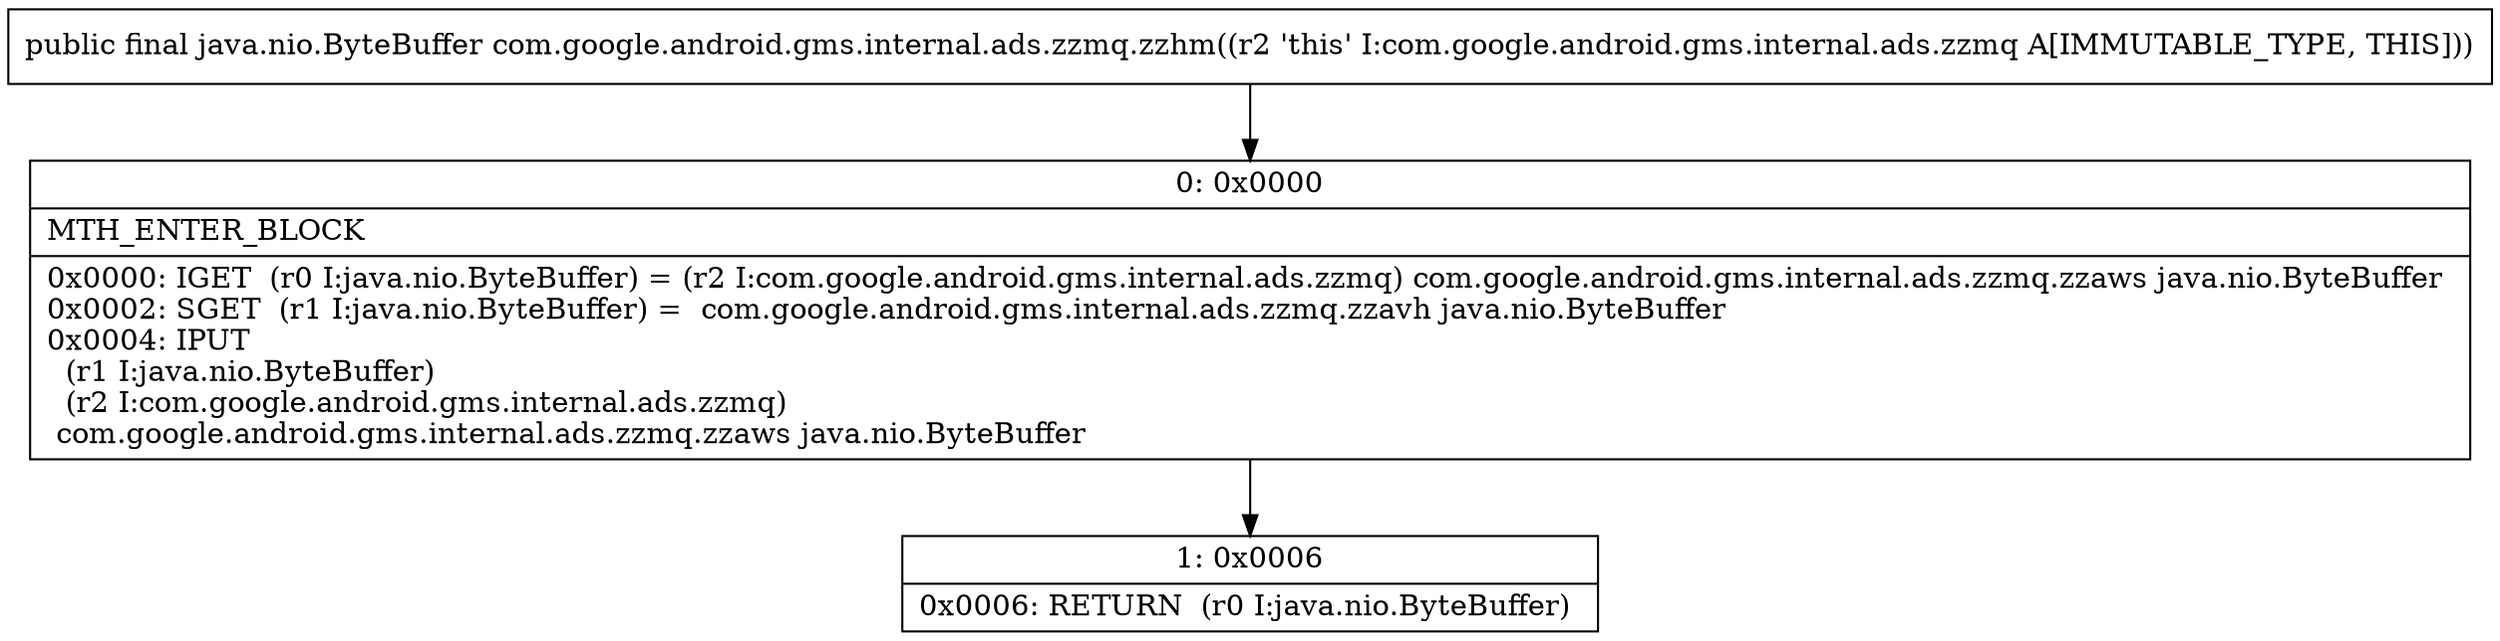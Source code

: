 digraph "CFG forcom.google.android.gms.internal.ads.zzmq.zzhm()Ljava\/nio\/ByteBuffer;" {
Node_0 [shape=record,label="{0\:\ 0x0000|MTH_ENTER_BLOCK\l|0x0000: IGET  (r0 I:java.nio.ByteBuffer) = (r2 I:com.google.android.gms.internal.ads.zzmq) com.google.android.gms.internal.ads.zzmq.zzaws java.nio.ByteBuffer \l0x0002: SGET  (r1 I:java.nio.ByteBuffer) =  com.google.android.gms.internal.ads.zzmq.zzavh java.nio.ByteBuffer \l0x0004: IPUT  \l  (r1 I:java.nio.ByteBuffer)\l  (r2 I:com.google.android.gms.internal.ads.zzmq)\l com.google.android.gms.internal.ads.zzmq.zzaws java.nio.ByteBuffer \l}"];
Node_1 [shape=record,label="{1\:\ 0x0006|0x0006: RETURN  (r0 I:java.nio.ByteBuffer) \l}"];
MethodNode[shape=record,label="{public final java.nio.ByteBuffer com.google.android.gms.internal.ads.zzmq.zzhm((r2 'this' I:com.google.android.gms.internal.ads.zzmq A[IMMUTABLE_TYPE, THIS])) }"];
MethodNode -> Node_0;
Node_0 -> Node_1;
}

